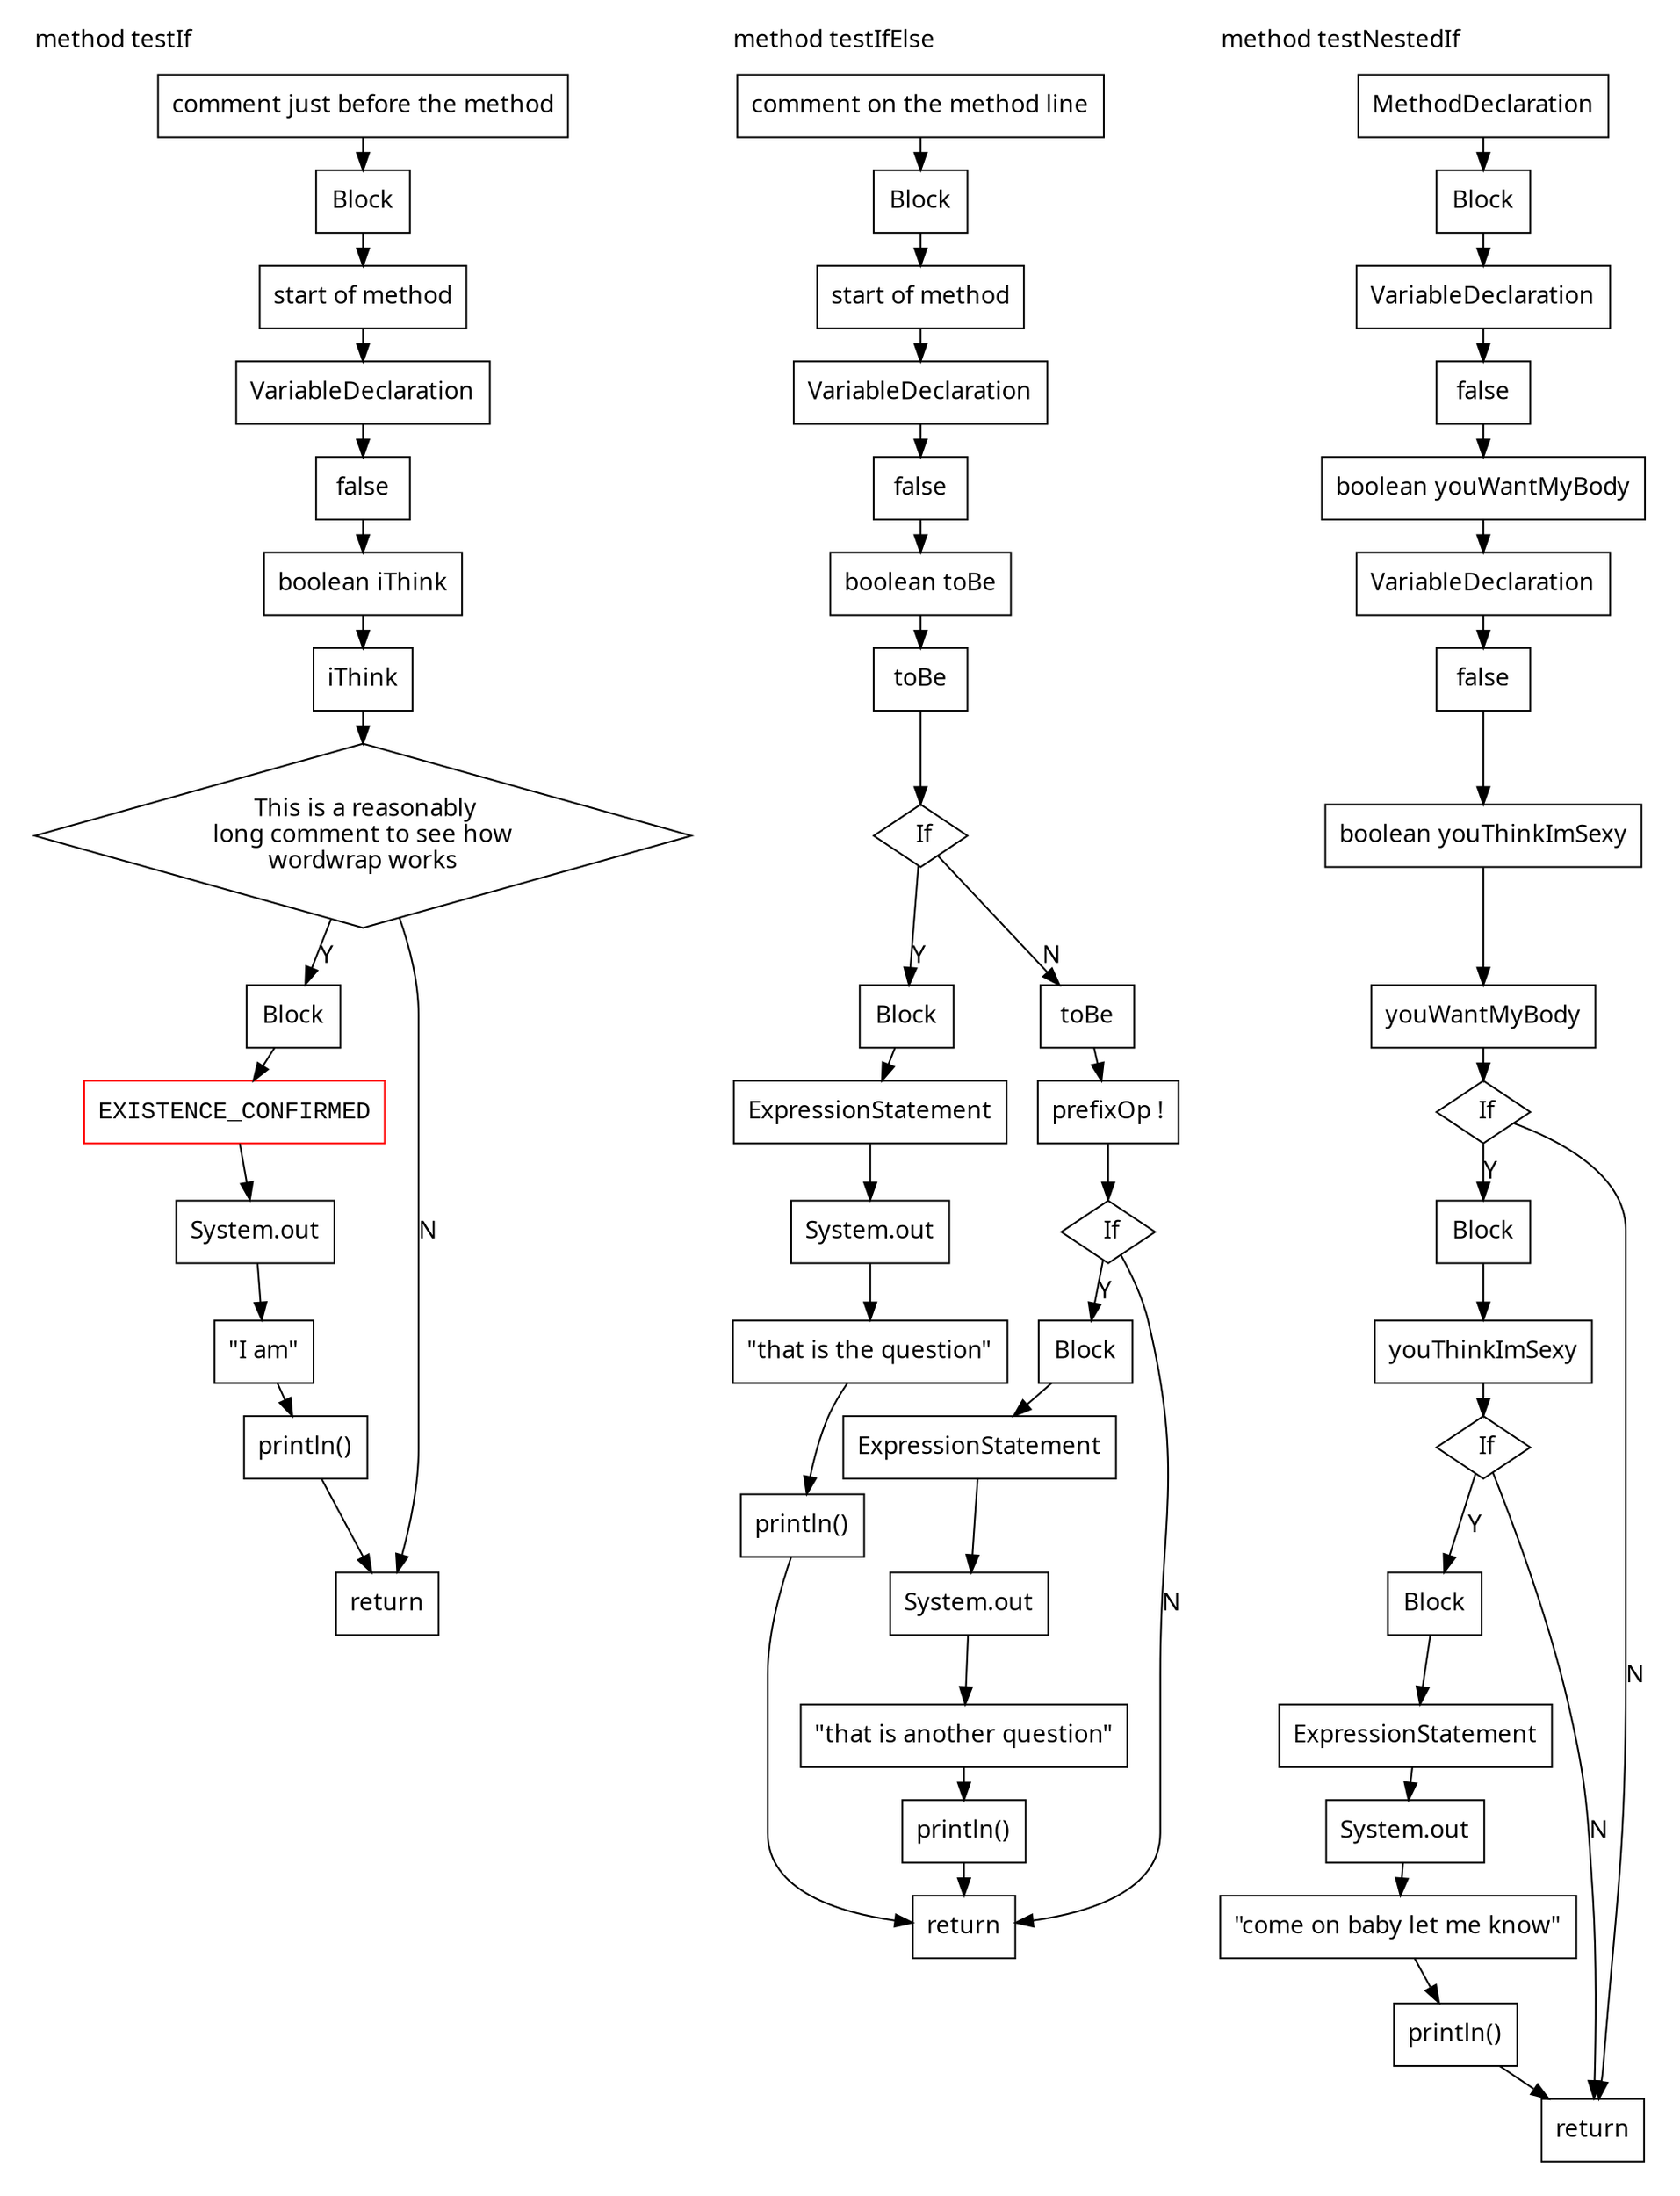 digraph G {
  node [
    shape = rect;
    fontname = "Handlee";
  ]
  edge [
    fontname = "Handlee";
  ]
  bgcolor = transparent;
  fontname = "Handlee";
  compound = true;
  s_22 [
    class = "methodDeclaration";
    label = "comment just before the method";
    fillcolor = white;
    style = filled;
  ];
  s_22_3 [
    class = "block";
    label = "Block";
    fillcolor = white;
    style = filled;
  ];
  c_23 [
    class = "comment";
    label = "start of method";
    fillcolor = white;
    style = filled;
  ];
  s_24 [
    class = "variableDeclaration";
    label = "VariableDeclaration";
    fillcolor = white;
    style = filled;
  ];
  s_24_2 [
    class = "variableDeclarationFragment";
    label = "boolean iThink";
    fillcolor = white;
    style = filled;
  ];
  s_24_4 [
    class = "booleanLiteral literal";
    label = "false";
    fillcolor = white;
    style = filled;
  ];
  if_25 [
    class = "if";
    label = " This is a reasonably\nlong comment to see how\nwordwrap works";
    fillcolor = white;
    shape = diamond;
    style = filled;
  ];
  s_25 [
    class = "simpleName";
    label = "iThink";
    fillcolor = white;
    style = filled;
  ];
  s_25_2 [
    class = "block";
    label = "Block";
    fillcolor = white;
    style = filled;
  ];
   EXISTENCE_CONFIRMED  [
    class = "expressionStatement state";
    label = "EXISTENCE_CONFIRMED";
    fillcolor = white;
    color = red;
    style = filled;
    fontname = "Courier New";
  ];
  s_26 [
    class = "methodInvocation";
    label = "println()";
    fillcolor = white;
    style = filled;
  ];
  s_26_2 [
    class = "qualifiedName";
    label = "System.out";
    fillcolor = white;
    style = filled;
  ];
  s_26_6 [
    class = "stringLiteral literal";
    label = "\"I am\"";
    fillcolor = white;
    style = filled;
  ];
  s_30 [
    class = "methodDeclaration";
    label = "comment on the method line";
    fillcolor = white;
    style = filled;
  ];
  s_30_3 [
    class = "block";
    label = "Block";
    fillcolor = white;
    style = filled;
  ];
  c_31 [
    class = "comment";
    label = "start of method";
    fillcolor = white;
    style = filled;
  ];
  s_32 [
    class = "variableDeclaration";
    label = "VariableDeclaration";
    fillcolor = white;
    style = filled;
  ];
  s_32_2 [
    class = "variableDeclarationFragment";
    label = "boolean toBe";
    fillcolor = white;
    style = filled;
  ];
  s_32_4 [
    class = "booleanLiteral literal";
    label = "false";
    fillcolor = white;
    style = filled;
  ];
  if_33 [
    class = "if";
    label = " If";
    fillcolor = white;
    shape = diamond;
    style = filled;
  ];
  s_33 [
    class = "simpleName";
    label = "toBe";
    fillcolor = white;
    style = filled;
  ];
  s_33_2 [
    class = "block";
    label = "Block";
    fillcolor = white;
    style = filled;
  ];
  s_34 [
    class = "expressionStatement";
    label = "ExpressionStatement";
    fillcolor = white;
    style = filled;
  ];
  s_34_2 [
    class = "methodInvocation";
    label = "println()";
    fillcolor = white;
    style = filled;
  ];
  s_34_3 [
    class = "qualifiedName";
    label = "System.out";
    fillcolor = white;
    style = filled;
  ];
  s_34_7 [
    class = "stringLiteral literal";
    label = "\"that is the question\"";
    fillcolor = white;
    style = filled;
  ];
  if_35 [
    class = "if";
    label = " If";
    fillcolor = white;
    shape = diamond;
    style = filled;
  ];
  s_35 [
    class = "prefixExpression";
    label = "prefixOp !";
    fillcolor = white;
    style = filled;
  ];
  s_35_2 [
    class = "simpleName";
    label = "toBe";
    fillcolor = white;
    style = filled;
  ];
  s_35_3 [
    class = "block";
    label = "Block";
    fillcolor = white;
    style = filled;
  ];
  s_36 [
    class = "expressionStatement";
    label = "ExpressionStatement";
    fillcolor = white;
    style = filled;
  ];
  s_36_2 [
    class = "methodInvocation";
    label = "println()";
    fillcolor = white;
    style = filled;
  ];
  s_36_3 [
    class = "qualifiedName";
    label = "System.out";
    fillcolor = white;
    style = filled;
  ];
  s_36_7 [
    class = "stringLiteral literal";
    label = "\"that is another question\"";
    fillcolor = white;
    style = filled;
  ];
  s_40 [
    class = "methodDeclaration";
    label = "MethodDeclaration";
    fillcolor = white;
    style = filled;
  ];
  s_40_3 [
    class = "block";
    label = "Block";
    fillcolor = white;
    style = filled;
  ];
  s_42 [
    class = "variableDeclaration";
    label = "VariableDeclaration";
    fillcolor = white;
    style = filled;
  ];
  s_42_2 [
    class = "variableDeclarationFragment";
    label = "boolean youWantMyBody";
    fillcolor = white;
    style = filled;
  ];
  s_42_4 [
    class = "booleanLiteral literal";
    label = "false";
    fillcolor = white;
    style = filled;
  ];
  s_43 [
    class = "variableDeclaration";
    label = "VariableDeclaration";
    fillcolor = white;
    style = filled;
  ];
  s_43_2 [
    class = "variableDeclarationFragment";
    label = "boolean youThinkImSexy";
    fillcolor = white;
    style = filled;
  ];
  s_43_4 [
    class = "booleanLiteral literal";
    label = "false";
    fillcolor = white;
    style = filled;
  ];
  if_44 [
    class = "if";
    label = " If";
    fillcolor = white;
    shape = diamond;
    style = filled;
  ];
  s_44 [
    class = "simpleName";
    label = "youWantMyBody";
    fillcolor = white;
    style = filled;
  ];
  s_44_2 [
    class = "block";
    label = "Block";
    fillcolor = white;
    style = filled;
  ];
  if_45 [
    class = "if";
    label = " If";
    fillcolor = white;
    shape = diamond;
    style = filled;
  ];
  s_45 [
    class = "simpleName";
    label = "youThinkImSexy";
    fillcolor = white;
    style = filled;
  ];
  s_45_2 [
    class = "block";
    label = "Block";
    fillcolor = white;
    style = filled;
  ];
  s_46 [
    class = "expressionStatement";
    label = "ExpressionStatement";
    fillcolor = white;
    style = filled;
  ];
  s_46_2 [
    class = "methodInvocation";
    label = "println()";
    fillcolor = white;
    style = filled;
  ];
  s_46_3 [
    class = "qualifiedName";
    label = "System.out";
    fillcolor = white;
    style = filled;
  ];
  s_46_7 [
    class = "stringLiteral literal";
    label = "\"come on baby let me know\"";
    fillcolor = white;
    style = filled;
  ];
  m_28 [
    class = "method end";
    label = "return";
    fillcolor = white;
    style = filled;
  ];
  m_38 [
    class = "method end";
    label = "return";
    fillcolor = white;
    style = filled;
  ];
  m_49 [
    class = "method end";
    label = "return";
    fillcolor = white;
    style = filled;
  ];
  s_22 -> s_22_3;
  s_22_3 -> c_23;
  c_23 -> s_24;
  s_24 -> s_24_4;
  s_24_4 -> s_24_2;
  s_24_2 -> s_25;
  s_25 -> if_25;
  if_25 -> s_25_2 [
    label="Y";
    shape = diamond;
  ];
  s_25_2 ->  EXISTENCE_CONFIRMED ;
   EXISTENCE_CONFIRMED  -> s_26_2;
  s_26_2 -> s_26_6;
  s_26_6 -> s_26;
  s_26 -> m_28;
  if_25 -> m_28 [
    label="N";
    shape = diamond;
  ];
  s_30 -> s_30_3;
  s_30_3 -> c_31;
  c_31 -> s_32;
  s_32 -> s_32_4;
  s_32_4 -> s_32_2;
  s_32_2 -> s_33;
  s_33 -> if_33;
  if_33 -> s_33_2 [
    label="Y";
    shape = diamond;
  ];
  if_33 -> s_35_2 [
    label="N";
    shape = diamond;
  ];
  s_33_2 -> s_34;
  s_34 -> s_34_3;
  s_34_3 -> s_34_7;
  s_34_7 -> s_34_2;
  s_35_2 -> s_35;
  s_35 -> if_35;
  if_35 -> s_35_3 [
    label="Y";
    shape = diamond;
  ];
  s_35_3 -> s_36;
  s_36 -> s_36_3;
  s_36_3 -> s_36_7;
  s_36_7 -> s_36_2;
  s_34_2 -> m_38;
  s_36_2 -> m_38;
  if_35 -> m_38 [
    label="N";
    shape = diamond;
  ];
  s_40 -> s_40_3;
  s_40_3 -> s_42;
  s_42 -> s_42_4;
  s_42_4 -> s_42_2;
  s_42_2 -> s_43;
  s_43 -> s_43_4;
  s_43_4 -> s_43_2;
  s_43_2 -> s_44;
  s_44 -> if_44;
  if_44 -> s_44_2 [
    label="Y";
    shape = diamond;
  ];
  s_44_2 -> s_45;
  s_45 -> if_45;
  if_45 -> s_45_2 [
    label="Y";
    shape = diamond;
  ];
  s_45_2 -> s_46;
  s_46 -> s_46_3;
  s_46_3 -> s_46_7;
  s_46_7 -> s_46_2;
  s_46_2 -> m_49;
  if_45 -> m_49 [
    label="N";
    shape = diamond;
  ];
  if_44 -> m_49 [
    label="N";
    shape = diamond;
  ];

  subgraph cluster_m_22 {
    label="method testIf";
    labeljust = "l";
    ranksep = 0.5;
    pencolor = transparent;
    s_22; s_22_3; c_23; s_24; s_24_2; s_24_4; if_25; s_25; s_25_2;  EXISTENCE_CONFIRMED ; s_26; s_26_2; s_26_6; m_28;
  }
  subgraph cluster_m_30 {
    label="method testIfElse";
    labeljust = "l";
    ranksep = 0.5;
    pencolor = transparent;
    s_30; s_30_3; c_31; s_32; s_32_2; s_32_4; if_33; s_33; s_33_2; s_34; s_34_2; s_34_3; s_34_7; if_35; s_35; s_35_2; s_35_3; s_36; s_36_2; s_36_3; s_36_7; m_38;
  }
  subgraph cluster_m_40 {
    label="method testNestedIf";
    labeljust = "l";
    ranksep = 0.5;
    pencolor = transparent;
    s_40; s_40_3; s_42; s_42_2; s_42_4; s_43; s_43_2; s_43_4; if_44; s_44; s_44_2; if_45; s_45; s_45_2; s_46; s_46_2; s_46_3; s_46_7; m_49;
  }
}

